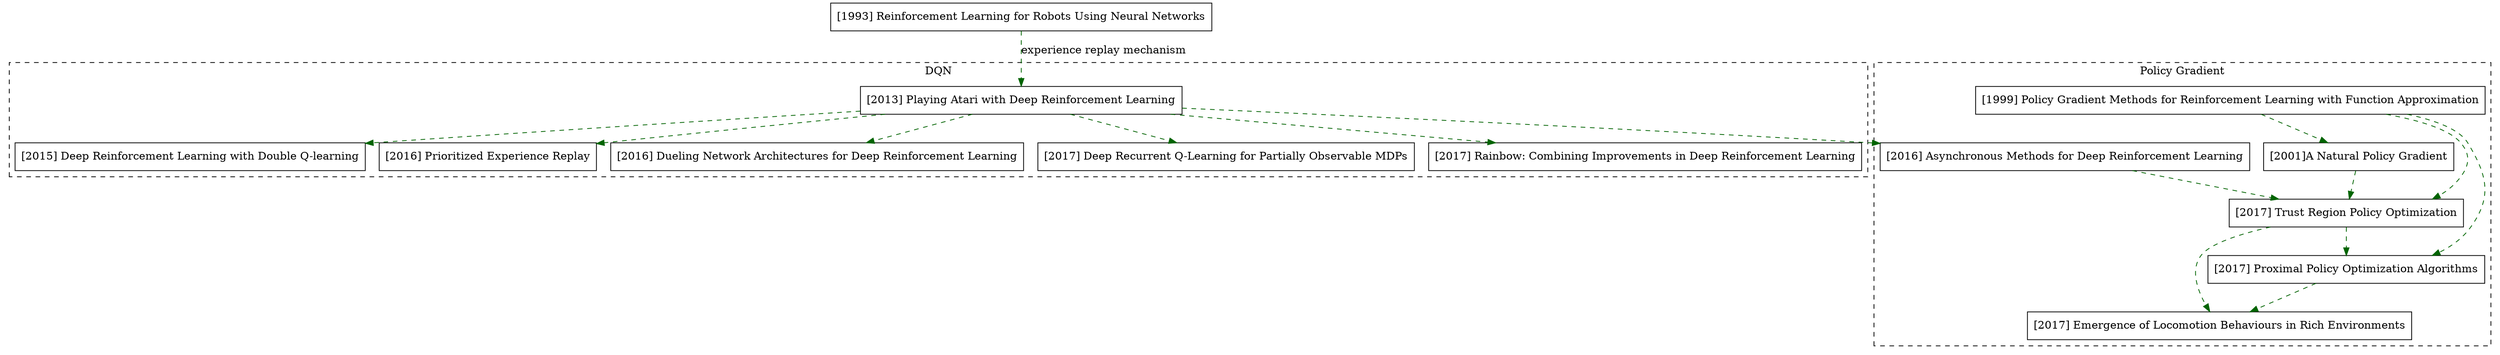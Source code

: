 digraph ML_Math{           //设置分辨率

	{
		node[shape=box]
		
		//1993
		a1993[label="[1993] Reinforcement Learning for Robots Using Neural Networks"];
		//1999
		a1999[label="[1999] Policy Gradient Methods for Reinforcement Learning with Function Approximation"]
		//2001
		a2001[label="[2001]A Natural Policy Gradient"]
		//2013
		a2013[label="[2013] Playing Atari with Deep Reinforcement Learning"];
		//2015
		a2015[label="[2015] Deep Reinforcement Learning with Double Q-learning"]
		//2016
		a2016[label="[2016] Prioritized Experience Replay"]
		b2016[label="[2016] Dueling Network Architectures for Deep Reinforcement Learning"]
		c2016[label="[2016] Asynchronous Methods for Deep Reinforcement Learning"]
		//2017
		a2017[label="[2017] Deep Recurrent Q-Learning for Partially Observable MDPs"]
		b2017[label="[2017] Rainbow: Combining Improvements in Deep Reinforcement Learning"]
		c2017[label="[2017] Trust Region Policy Optimization"]
		d2017[label="[2017] Emergence of Locomotion Behaviours in Rich Environments"]
		e2017[label="[2017] Proximal Policy Optimization Algorithms"]
	}


	{
		edge[color=darkgreen,style=dashed]
		a1993->a2013[label="experience replay mechanism"];
		a2013->a2015;
		a2013->a2016;
		a2013->b2016;
		a2013->a2017;
		a2013->b2017;
		c2016->c2017;
		c2017->d2017;
		c2017->e2017
		a2013->c2016;
		a1999->e2017;
		a1999->c2017;
		e2017->d2017;
		a2001->c2017;
		a1999->a2001;
	}
	subgraph cluster_dqn{
		label="DQN"
		style="dashed"
		node [shape = box, color = blue]
		a2013; a2015; a2016; b2016; b2017;a2017;
	}
	subgraph cluster_pg{
		label="Policy Gradient"
		style="dashed"
		node [shape = box, color = blue]
		c2016;d2017;c2017;e2017;a1999;a2001;
	}
	
}
